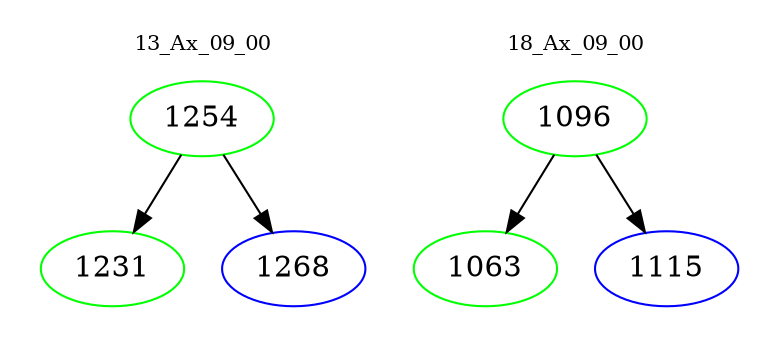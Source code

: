 digraph{
subgraph cluster_0 {
color = white
label = "13_Ax_09_00";
fontsize=10;
T0_1254 [label="1254", color="green"]
T0_1254 -> T0_1231 [color="black"]
T0_1231 [label="1231", color="green"]
T0_1254 -> T0_1268 [color="black"]
T0_1268 [label="1268", color="blue"]
}
subgraph cluster_1 {
color = white
label = "18_Ax_09_00";
fontsize=10;
T1_1096 [label="1096", color="green"]
T1_1096 -> T1_1063 [color="black"]
T1_1063 [label="1063", color="green"]
T1_1096 -> T1_1115 [color="black"]
T1_1115 [label="1115", color="blue"]
}
}
